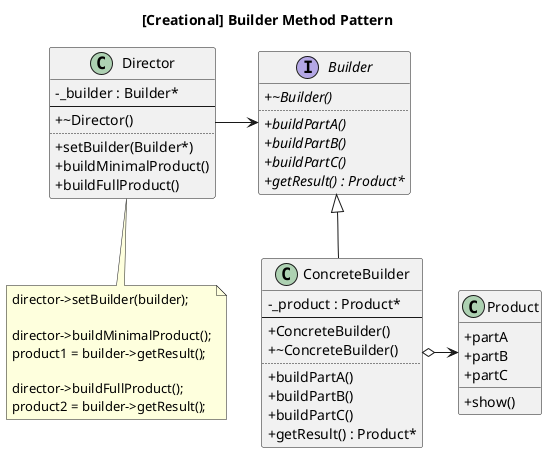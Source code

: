 ﻿@startuml
skinparam classAttributeIconSize 0
title [Creational] Builder Method Pattern

note as N1
director->setBuilder(builder);

director->buildMinimalProduct();
product1 = builder->getResult();

director->buildFullProduct();
product2 = builder->getResult();
end note

class Director {
  - _builder : Builder*
  --
  + ~Director()
  ..
  + setBuilder(Builder*)
  + buildMinimalProduct()
  + buildFullProduct()
}

interface Builder {
  + {abstract} ~Builder()
  ..
  + {abstract} buildPartA()
  + {abstract} buildPartB()
  + {abstract} buildPartC()
  + {abstract} getResult() : Product*
}
class ConcreteBuilder {
  - _product : Product*
  --
  + ConcreteBuilder()
  + ~ConcreteBuilder()
  ..
  + buildPartA()
  + buildPartB()
  + buildPartC()
  + getResult() : Product*
}

class Product {
  + partA
  + partB
  + partC
  + show()
}

N1 -u- Director
Director -> Builder
Builder <|-- ConcreteBuilder
ConcreteBuilder o-> Product

hide empty members

@enduml